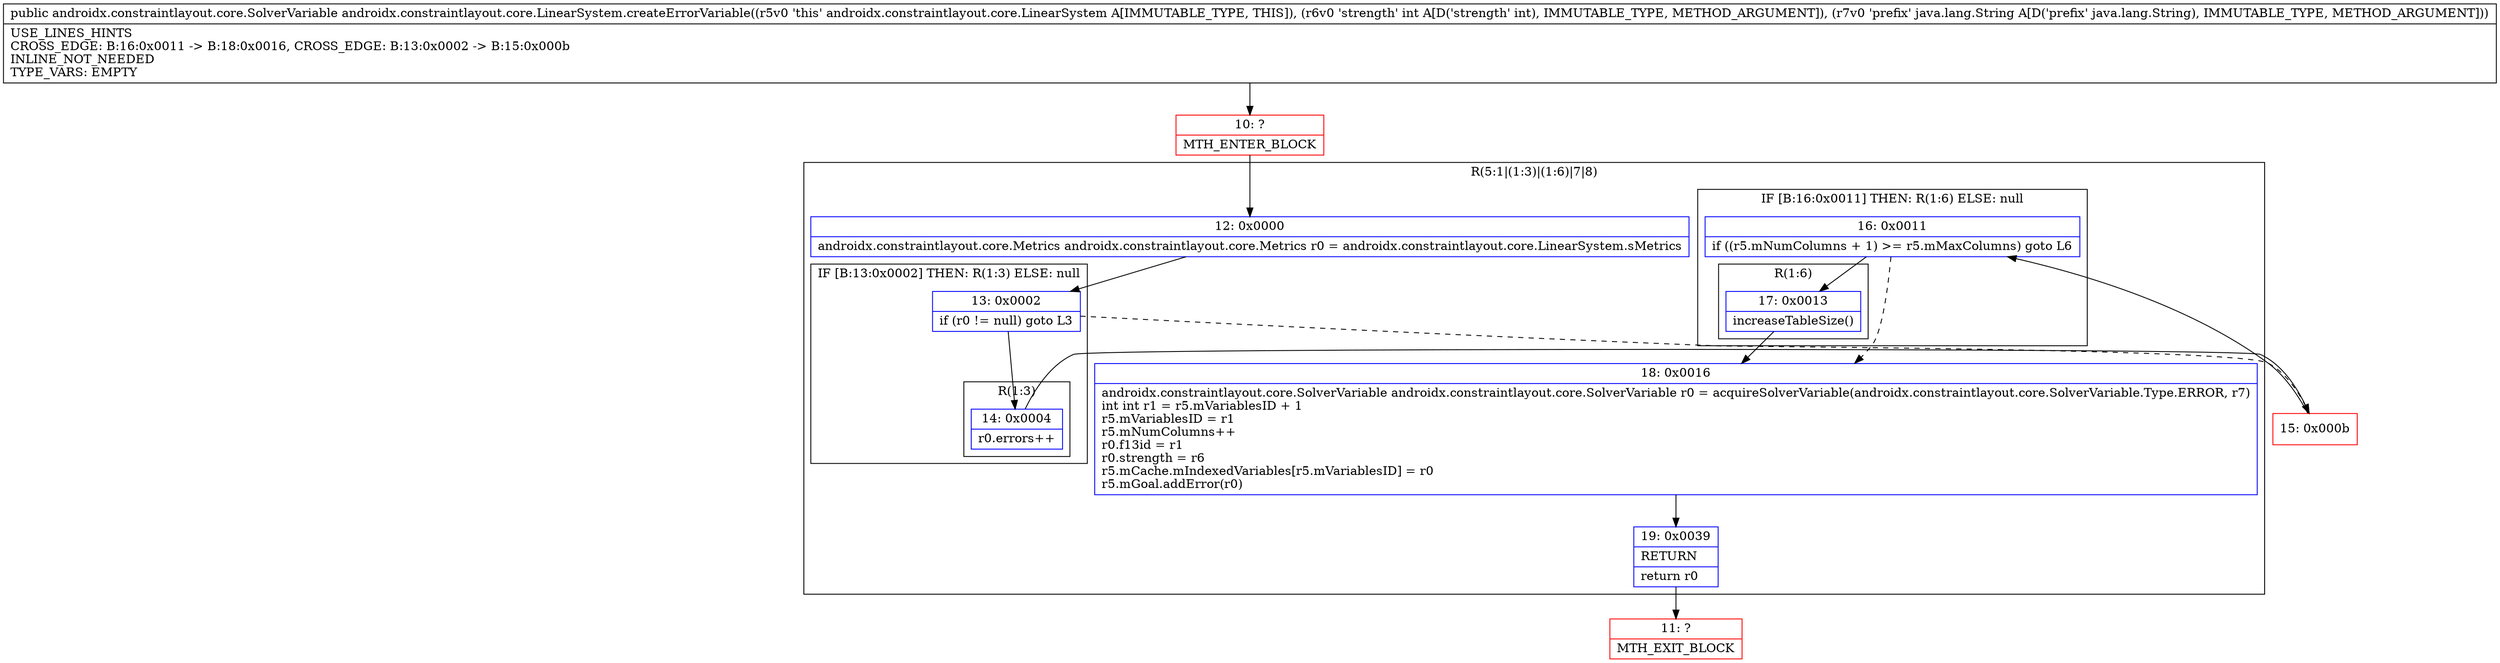 digraph "CFG forandroidx.constraintlayout.core.LinearSystem.createErrorVariable(ILjava\/lang\/String;)Landroidx\/constraintlayout\/core\/SolverVariable;" {
subgraph cluster_Region_458884820 {
label = "R(5:1|(1:3)|(1:6)|7|8)";
node [shape=record,color=blue];
Node_12 [shape=record,label="{12\:\ 0x0000|androidx.constraintlayout.core.Metrics androidx.constraintlayout.core.Metrics r0 = androidx.constraintlayout.core.LinearSystem.sMetrics\l}"];
subgraph cluster_IfRegion_952886327 {
label = "IF [B:13:0x0002] THEN: R(1:3) ELSE: null";
node [shape=record,color=blue];
Node_13 [shape=record,label="{13\:\ 0x0002|if (r0 != null) goto L3\l}"];
subgraph cluster_Region_1089558282 {
label = "R(1:3)";
node [shape=record,color=blue];
Node_14 [shape=record,label="{14\:\ 0x0004|r0.errors++\l}"];
}
}
subgraph cluster_IfRegion_1226328692 {
label = "IF [B:16:0x0011] THEN: R(1:6) ELSE: null";
node [shape=record,color=blue];
Node_16 [shape=record,label="{16\:\ 0x0011|if ((r5.mNumColumns + 1) \>= r5.mMaxColumns) goto L6\l}"];
subgraph cluster_Region_547269139 {
label = "R(1:6)";
node [shape=record,color=blue];
Node_17 [shape=record,label="{17\:\ 0x0013|increaseTableSize()\l}"];
}
}
Node_18 [shape=record,label="{18\:\ 0x0016|androidx.constraintlayout.core.SolverVariable androidx.constraintlayout.core.SolverVariable r0 = acquireSolverVariable(androidx.constraintlayout.core.SolverVariable.Type.ERROR, r7)\lint int r1 = r5.mVariablesID + 1\lr5.mVariablesID = r1\lr5.mNumColumns++\lr0.f13id = r1\lr0.strength = r6\lr5.mCache.mIndexedVariables[r5.mVariablesID] = r0\lr5.mGoal.addError(r0)\l}"];
Node_19 [shape=record,label="{19\:\ 0x0039|RETURN\l|return r0\l}"];
}
Node_10 [shape=record,color=red,label="{10\:\ ?|MTH_ENTER_BLOCK\l}"];
Node_15 [shape=record,color=red,label="{15\:\ 0x000b}"];
Node_11 [shape=record,color=red,label="{11\:\ ?|MTH_EXIT_BLOCK\l}"];
MethodNode[shape=record,label="{public androidx.constraintlayout.core.SolverVariable androidx.constraintlayout.core.LinearSystem.createErrorVariable((r5v0 'this' androidx.constraintlayout.core.LinearSystem A[IMMUTABLE_TYPE, THIS]), (r6v0 'strength' int A[D('strength' int), IMMUTABLE_TYPE, METHOD_ARGUMENT]), (r7v0 'prefix' java.lang.String A[D('prefix' java.lang.String), IMMUTABLE_TYPE, METHOD_ARGUMENT]))  | USE_LINES_HINTS\lCROSS_EDGE: B:16:0x0011 \-\> B:18:0x0016, CROSS_EDGE: B:13:0x0002 \-\> B:15:0x000b\lINLINE_NOT_NEEDED\lTYPE_VARS: EMPTY\l}"];
MethodNode -> Node_10;Node_12 -> Node_13;
Node_13 -> Node_14;
Node_13 -> Node_15[style=dashed];
Node_14 -> Node_15;
Node_16 -> Node_17;
Node_16 -> Node_18[style=dashed];
Node_17 -> Node_18;
Node_18 -> Node_19;
Node_19 -> Node_11;
Node_10 -> Node_12;
Node_15 -> Node_16;
}

